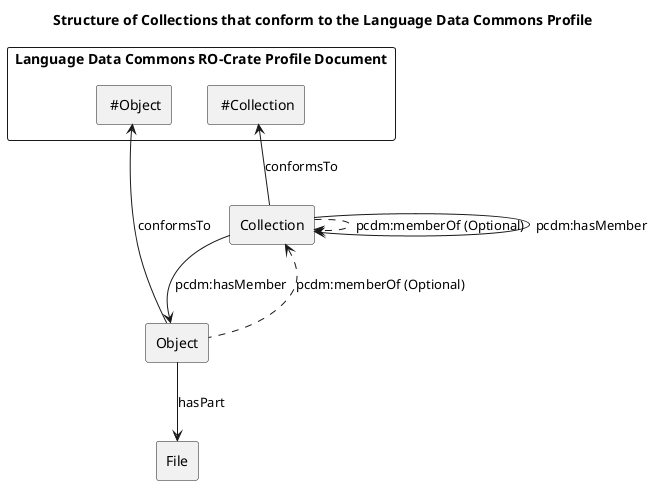 
@startuml
title: Structure of Collections that conform to the Language Data Commons Profile

rectangle "Language Data Commons RO-Crate Profile Document" {
rectangle " #Collection" as procoll
rectangle " #Object" as proobj
}


rectangle "Collection" as coll {
}
rectangle "Object" as obj {
}
rectangle "File" as file {
}
coll -----> coll : pcdm:hasMember
coll .> coll : pcdm:memberOf (Optional)


coll -down-> obj : pcdm:hasMember
obj .up.> coll : pcdm:memberOf (Optional)
coll -up-> procoll : conformsTo
obj -right-> proobj : conformsTo
obj -down-> file : hasPart


@enduml
